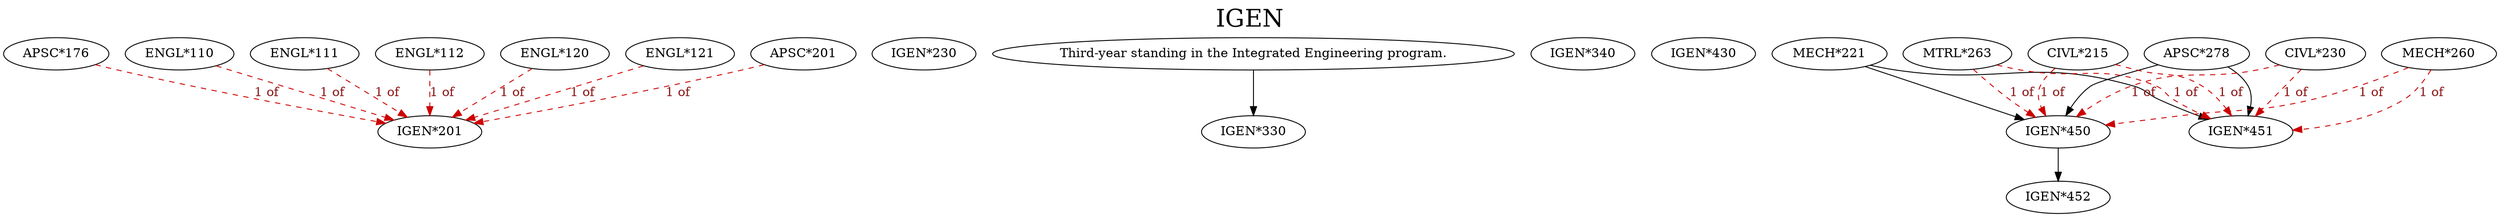 digraph IGEN {
labelloc = "t";
label = "IGEN"
fontsize = 27;
"APSC*176" -> "IGEN*201" [style=dashed] [label="1 of", fontcolor=firebrick4] [color=red3]
"ENGL*110" -> "IGEN*201" [style=dashed] [label="1 of", fontcolor=firebrick4] [color=red3]
"ENGL*111" -> "IGEN*201" [style=dashed] [label="1 of", fontcolor=firebrick4] [color=red3]
"ENGL*112" -> "IGEN*201" [style=dashed] [label="1 of", fontcolor=firebrick4] [color=red3]
"ENGL*120" -> "IGEN*201" [style=dashed] [label="1 of", fontcolor=firebrick4] [color=red3]
"ENGL*121" -> "IGEN*201" [style=dashed] [label="1 of", fontcolor=firebrick4] [color=red3]
"APSC*201" -> "IGEN*201" [style=dashed] [label="1 of", fontcolor=firebrick4] [color=red3]
"IGEN*230"
"Third-year standing in the Integrated Engineering program." -> "IGEN*330" [style=solid]
"IGEN*340"
"IGEN*430"
"MECH*221" -> "IGEN*450" [style=solid]
"APSC*278" -> "IGEN*450" [style=solid]
"CIVL*215" -> "IGEN*450" [style=dashed] [label="1 of", fontcolor=firebrick4] [color=red3]
"MTRL*263" -> "IGEN*450" [style=dashed] [label="1 of", fontcolor=firebrick4] [color=red3]
"CIVL*230" -> "IGEN*450" [style=dashed] [label="1 of", fontcolor=firebrick4] [color=red3]
"MECH*260" -> "IGEN*450" [style=dashed] [label="1 of", fontcolor=firebrick4] [color=red3]
"MECH*221" -> "IGEN*451" [style=solid]
"APSC*278" -> "IGEN*451" [style=solid]
"CIVL*215" -> "IGEN*451" [style=dashed] [label="1 of", fontcolor=firebrick4] [color=red3]
"MTRL*263" -> "IGEN*451" [style=dashed] [label="1 of", fontcolor=firebrick4] [color=red3]
"CIVL*230" -> "IGEN*451" [style=dashed] [label="1 of", fontcolor=firebrick4] [color=red3]
"MECH*260" -> "IGEN*451" [style=dashed] [label="1 of", fontcolor=firebrick4] [color=red3]
"IGEN*450" -> "IGEN*452" [style=solid]
}
